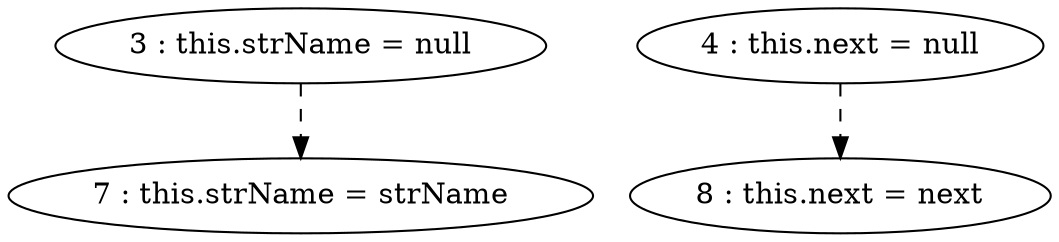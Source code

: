 digraph G {
"3 : this.strName = null"
"3 : this.strName = null" -> "7 : this.strName = strName" [style=dashed]
"4 : this.next = null"
"4 : this.next = null" -> "8 : this.next = next" [style=dashed]
"7 : this.strName = strName"
"8 : this.next = next"
}